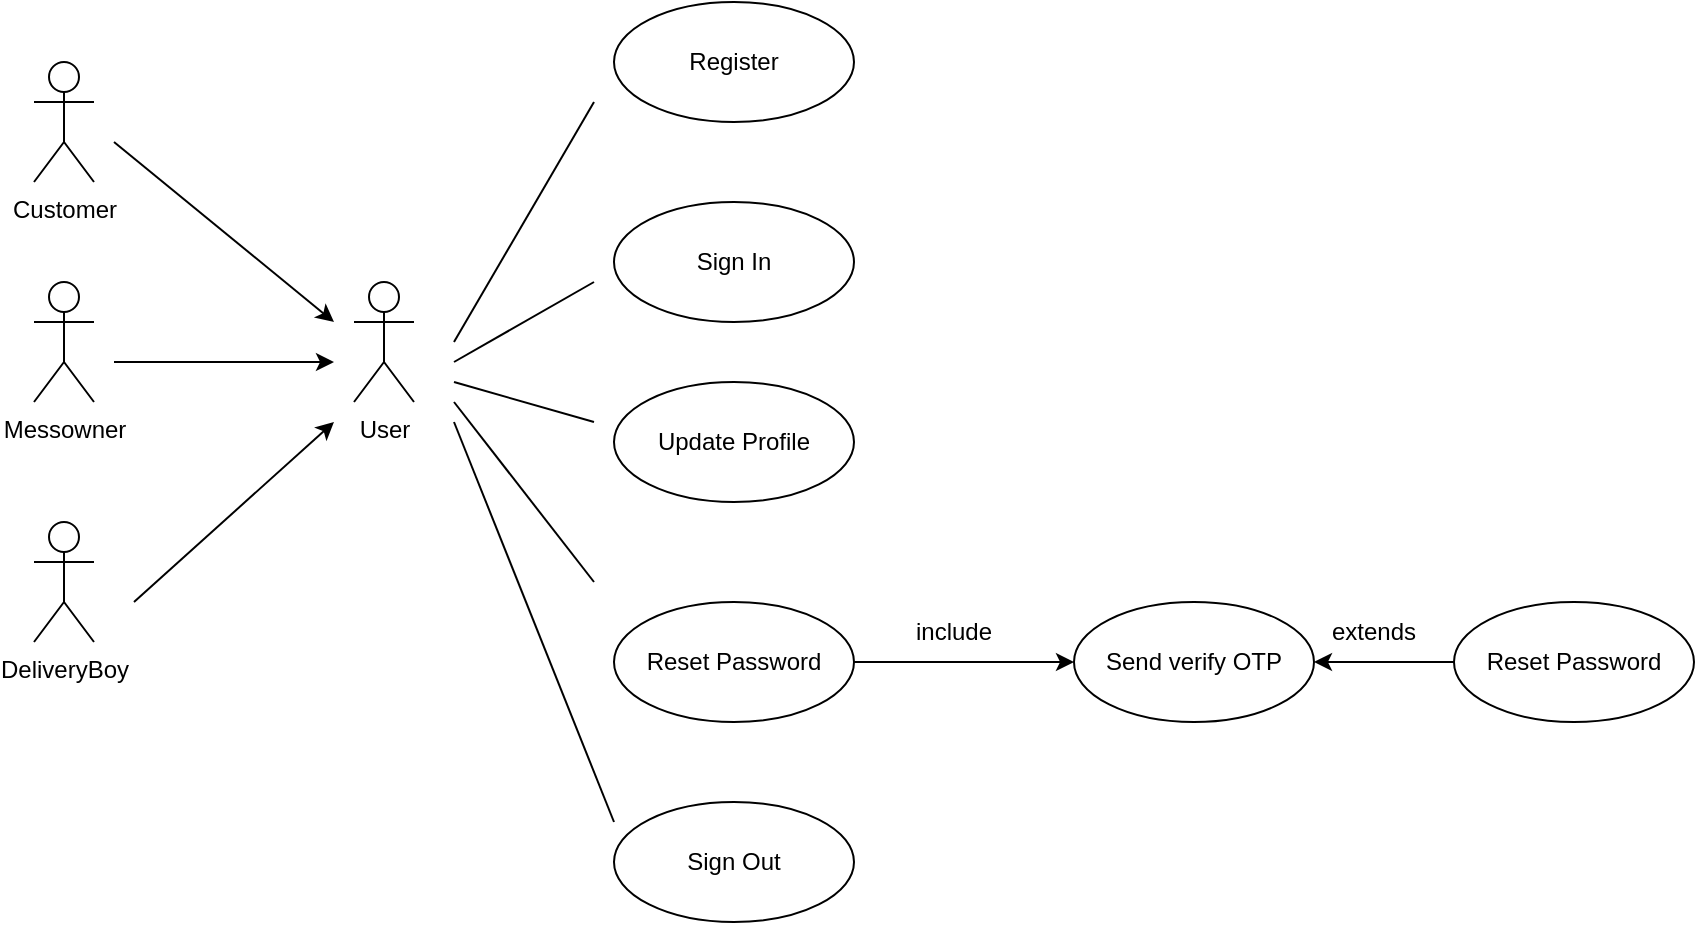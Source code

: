 <mxfile version="20.8.3" type="device" pages="4"><diagram id="K3Li0rXGpQ6QGuG89680" name="membershipModule1"><mxGraphModel dx="1050" dy="523" grid="1" gridSize="10" guides="1" tooltips="1" connect="1" arrows="1" fold="1" page="1" pageScale="1" pageWidth="850" pageHeight="1100" math="0" shadow="0"><root><mxCell id="0"/><mxCell id="1" parent="0"/><mxCell id="PRg7AxoKa6T8oJzJ2dKG-1" value="Customer" style="shape=umlActor;verticalLabelPosition=bottom;verticalAlign=top;html=1;outlineConnect=0;" vertex="1" parent="1"><mxGeometry x="120" y="80" width="30" height="60" as="geometry"/></mxCell><mxCell id="PRg7AxoKa6T8oJzJ2dKG-2" value="Messowner" style="shape=umlActor;verticalLabelPosition=bottom;verticalAlign=top;html=1;outlineConnect=0;" vertex="1" parent="1"><mxGeometry x="120" y="190" width="30" height="60" as="geometry"/></mxCell><mxCell id="PRg7AxoKa6T8oJzJ2dKG-3" value="DeliveryBoy&lt;br&gt;" style="shape=umlActor;verticalLabelPosition=bottom;verticalAlign=top;html=1;outlineConnect=0;" vertex="1" parent="1"><mxGeometry x="120" y="310" width="30" height="60" as="geometry"/></mxCell><mxCell id="PRg7AxoKa6T8oJzJ2dKG-6" value="User" style="shape=umlActor;verticalLabelPosition=bottom;verticalAlign=top;html=1;outlineConnect=0;" vertex="1" parent="1"><mxGeometry x="280" y="190" width="30" height="60" as="geometry"/></mxCell><mxCell id="PRg7AxoKa6T8oJzJ2dKG-9" value="" style="endArrow=classic;html=1;rounded=0;" edge="1" parent="1"><mxGeometry width="50" height="50" relative="1" as="geometry"><mxPoint x="160" y="120" as="sourcePoint"/><mxPoint x="270" y="210" as="targetPoint"/></mxGeometry></mxCell><mxCell id="PRg7AxoKa6T8oJzJ2dKG-10" value="" style="endArrow=classic;html=1;rounded=0;" edge="1" parent="1"><mxGeometry width="50" height="50" relative="1" as="geometry"><mxPoint x="160" y="230" as="sourcePoint"/><mxPoint x="270" y="230" as="targetPoint"/></mxGeometry></mxCell><mxCell id="PRg7AxoKa6T8oJzJ2dKG-11" value="" style="endArrow=classic;html=1;rounded=0;" edge="1" parent="1"><mxGeometry width="50" height="50" relative="1" as="geometry"><mxPoint x="170" y="350" as="sourcePoint"/><mxPoint x="270" y="260" as="targetPoint"/></mxGeometry></mxCell><mxCell id="PRg7AxoKa6T8oJzJ2dKG-12" value="Register" style="ellipse;whiteSpace=wrap;html=1;" vertex="1" parent="1"><mxGeometry x="410" y="50" width="120" height="60" as="geometry"/></mxCell><mxCell id="PRg7AxoKa6T8oJzJ2dKG-13" value="Sign In" style="ellipse;whiteSpace=wrap;html=1;" vertex="1" parent="1"><mxGeometry x="410" y="150" width="120" height="60" as="geometry"/></mxCell><mxCell id="PRg7AxoKa6T8oJzJ2dKG-14" value="Update Profile" style="ellipse;whiteSpace=wrap;html=1;" vertex="1" parent="1"><mxGeometry x="410" y="240" width="120" height="60" as="geometry"/></mxCell><mxCell id="PRg7AxoKa6T8oJzJ2dKG-15" value="Reset Password" style="ellipse;whiteSpace=wrap;html=1;" vertex="1" parent="1"><mxGeometry x="410" y="350" width="120" height="60" as="geometry"/></mxCell><mxCell id="PRg7AxoKa6T8oJzJ2dKG-16" value="Sign Out" style="ellipse;whiteSpace=wrap;html=1;" vertex="1" parent="1"><mxGeometry x="410" y="450" width="120" height="60" as="geometry"/></mxCell><mxCell id="PRg7AxoKa6T8oJzJ2dKG-17" value="" style="endArrow=none;html=1;rounded=0;" edge="1" parent="1"><mxGeometry width="50" height="50" relative="1" as="geometry"><mxPoint x="330" y="220" as="sourcePoint"/><mxPoint x="400" y="100" as="targetPoint"/></mxGeometry></mxCell><mxCell id="PRg7AxoKa6T8oJzJ2dKG-18" value="" style="endArrow=none;html=1;rounded=0;" edge="1" parent="1"><mxGeometry width="50" height="50" relative="1" as="geometry"><mxPoint x="330" y="230" as="sourcePoint"/><mxPoint x="400" y="190" as="targetPoint"/></mxGeometry></mxCell><mxCell id="PRg7AxoKa6T8oJzJ2dKG-19" value="" style="endArrow=none;html=1;rounded=0;" edge="1" parent="1"><mxGeometry width="50" height="50" relative="1" as="geometry"><mxPoint x="330" y="240" as="sourcePoint"/><mxPoint x="400" y="260" as="targetPoint"/></mxGeometry></mxCell><mxCell id="PRg7AxoKa6T8oJzJ2dKG-20" value="" style="endArrow=none;html=1;rounded=0;" edge="1" parent="1"><mxGeometry width="50" height="50" relative="1" as="geometry"><mxPoint x="330" y="250" as="sourcePoint"/><mxPoint x="400" y="340" as="targetPoint"/></mxGeometry></mxCell><mxCell id="PRg7AxoKa6T8oJzJ2dKG-21" value="" style="endArrow=none;html=1;rounded=0;" edge="1" parent="1"><mxGeometry width="50" height="50" relative="1" as="geometry"><mxPoint x="330" y="260" as="sourcePoint"/><mxPoint x="410" y="460" as="targetPoint"/></mxGeometry></mxCell><mxCell id="PRg7AxoKa6T8oJzJ2dKG-23" value="" style="endArrow=classic;html=1;rounded=0;exitX=1;exitY=0.5;exitDx=0;exitDy=0;" edge="1" parent="1" source="PRg7AxoKa6T8oJzJ2dKG-15"><mxGeometry width="50" height="50" relative="1" as="geometry"><mxPoint x="400" y="300" as="sourcePoint"/><mxPoint x="640" y="380" as="targetPoint"/></mxGeometry></mxCell><mxCell id="PRg7AxoKa6T8oJzJ2dKG-27" value="Send verify OTP" style="ellipse;whiteSpace=wrap;html=1;" vertex="1" parent="1"><mxGeometry x="640" y="350" width="120" height="60" as="geometry"/></mxCell><mxCell id="PRg7AxoKa6T8oJzJ2dKG-29" value="Reset Password" style="ellipse;whiteSpace=wrap;html=1;" vertex="1" parent="1"><mxGeometry x="830" y="350" width="120" height="60" as="geometry"/></mxCell><mxCell id="PRg7AxoKa6T8oJzJ2dKG-30" value="include" style="text;html=1;strokeColor=none;fillColor=none;align=center;verticalAlign=middle;whiteSpace=wrap;rounded=0;" vertex="1" parent="1"><mxGeometry x="550" y="350" width="60" height="30" as="geometry"/></mxCell><mxCell id="PRg7AxoKa6T8oJzJ2dKG-33" value="extends" style="text;html=1;strokeColor=none;fillColor=none;align=center;verticalAlign=middle;whiteSpace=wrap;rounded=0;" vertex="1" parent="1"><mxGeometry x="760" y="350" width="60" height="30" as="geometry"/></mxCell><mxCell id="PRg7AxoKa6T8oJzJ2dKG-34" value="" style="endArrow=classic;html=1;rounded=0;exitX=0;exitY=0.5;exitDx=0;exitDy=0;entryX=1;entryY=0.5;entryDx=0;entryDy=0;" edge="1" parent="1" source="PRg7AxoKa6T8oJzJ2dKG-29" target="PRg7AxoKa6T8oJzJ2dKG-27"><mxGeometry width="50" height="50" relative="1" as="geometry"><mxPoint x="400" y="300" as="sourcePoint"/><mxPoint x="450" y="250" as="targetPoint"/></mxGeometry></mxCell></root></mxGraphModel></diagram><diagram id="TF4ea_zOYWXM7gTryKuQ" name="Messowner"><mxGraphModel dx="2600" dy="1972" grid="1" gridSize="10" guides="1" tooltips="1" connect="1" arrows="1" fold="1" page="1" pageScale="1" pageWidth="850" pageHeight="1100" math="0" shadow="0"><root><mxCell id="0"/><mxCell id="1" parent="0"/><mxCell id="Q73rb9citijdGfKwGDel-1" value="MessOwner" style="shape=umlActor;verticalLabelPosition=bottom;verticalAlign=top;html=1;outlineConnect=0;" vertex="1" parent="1"><mxGeometry x="-40" y="230" width="30" height="60" as="geometry"/></mxCell><mxCell id="Q73rb9citijdGfKwGDel-3" value="DashBoard" style="ellipse;whiteSpace=wrap;html=1;" vertex="1" parent="1"><mxGeometry x="160" y="-150" width="120" height="50" as="geometry"/></mxCell><mxCell id="Q73rb9citijdGfKwGDel-4" value="Tiffin" style="ellipse;whiteSpace=wrap;html=1;" vertex="1" parent="1"><mxGeometry x="160" y="130" width="120" height="50" as="geometry"/></mxCell><mxCell id="Q73rb9citijdGfKwGDel-5" value="DeliveryBoy" style="ellipse;whiteSpace=wrap;html=1;" vertex="1" parent="1"><mxGeometry x="160" y="380" width="120" height="50" as="geometry"/></mxCell><mxCell id="Q73rb9citijdGfKwGDel-6" value="Active Customers" style="ellipse;whiteSpace=wrap;html=1;" vertex="1" parent="1"><mxGeometry x="160" y="530" width="120" height="50" as="geometry"/></mxCell><mxCell id="Q73rb9citijdGfKwGDel-8" value="DeliveryBoy&lt;br&gt;Details" style="ellipse;whiteSpace=wrap;html=1;" vertex="1" parent="1"><mxGeometry x="350" y="380" width="120" height="50" as="geometry"/></mxCell><mxCell id="Q73rb9citijdGfKwGDel-9" value="Add" style="ellipse;whiteSpace=wrap;html=1;" vertex="1" parent="1"><mxGeometry x="530" y="310" width="120" height="50" as="geometry"/></mxCell><mxCell id="Q73rb9citijdGfKwGDel-10" value="Delete" style="ellipse;whiteSpace=wrap;html=1;" vertex="1" parent="1"><mxGeometry x="530" y="410" width="120" height="50" as="geometry"/></mxCell><mxCell id="Q73rb9citijdGfKwGDel-11" value="Customer List" style="ellipse;whiteSpace=wrap;html=1;" vertex="1" parent="1"><mxGeometry x="350" y="525" width="120" height="50" as="geometry"/></mxCell><mxCell id="Q73rb9citijdGfKwGDel-12" value="Previous Orders" style="ellipse;whiteSpace=wrap;html=1;" vertex="1" parent="1"><mxGeometry x="540" y="525" width="120" height="50" as="geometry"/></mxCell><mxCell id="Q73rb9citijdGfKwGDel-14" value="Show" style="ellipse;whiteSpace=wrap;html=1;" vertex="1" parent="1"><mxGeometry x="350" y="70" width="120" height="50" as="geometry"/></mxCell><mxCell id="Q73rb9citijdGfKwGDel-16" value="Add" style="ellipse;whiteSpace=wrap;html=1;" vertex="1" parent="1"><mxGeometry x="350" y="200" width="120" height="50" as="geometry"/></mxCell><mxCell id="Q73rb9citijdGfKwGDel-18" value="Delete" style="ellipse;whiteSpace=wrap;html=1;" vertex="1" parent="1"><mxGeometry x="550" y="30" width="120" height="50" as="geometry"/></mxCell><mxCell id="Q73rb9citijdGfKwGDel-19" value="Edit" style="ellipse;whiteSpace=wrap;html=1;" vertex="1" parent="1"><mxGeometry x="550" y="110" width="120" height="50" as="geometry"/></mxCell><mxCell id="Q73rb9citijdGfKwGDel-20" value="Un-prepared orders" style="ellipse;whiteSpace=wrap;html=1;" vertex="1" parent="1"><mxGeometry x="340" y="-260" width="120" height="50" as="geometry"/></mxCell><mxCell id="Q73rb9citijdGfKwGDel-21" value="Pending orders" style="ellipse;whiteSpace=wrap;html=1;" vertex="1" parent="1"><mxGeometry x="340" y="-190" width="120" height="50" as="geometry"/></mxCell><mxCell id="Q73rb9citijdGfKwGDel-22" value="Un-delivered orders" style="ellipse;whiteSpace=wrap;html=1;" vertex="1" parent="1"><mxGeometry x="340" y="-100" width="120" height="50" as="geometry"/></mxCell><mxCell id="Q73rb9citijdGfKwGDel-23" value="Delivered orders" style="ellipse;whiteSpace=wrap;html=1;" vertex="1" parent="1"><mxGeometry x="340" y="-30" width="120" height="50" as="geometry"/></mxCell><mxCell id="Q73rb9citijdGfKwGDel-24" value="Assign Delivery Boy" style="ellipse;whiteSpace=wrap;html=1;" vertex="1" parent="1"><mxGeometry x="530" y="-100" width="120" height="50" as="geometry"/></mxCell><mxCell id="Q73rb9citijdGfKwGDel-25" value="" style="endArrow=classic;html=1;rounded=0;entryX=-0.02;entryY=0.66;entryDx=0;entryDy=0;entryPerimeter=0;" edge="1" parent="1" target="Q73rb9citijdGfKwGDel-4"><mxGeometry width="50" height="50" relative="1" as="geometry"><mxPoint x="20" y="260" as="sourcePoint"/><mxPoint x="150" y="170" as="targetPoint"/></mxGeometry></mxCell><mxCell id="Q73rb9citijdGfKwGDel-27" value="" style="endArrow=classic;html=1;rounded=0;entryX=-0.007;entryY=0.676;entryDx=0;entryDy=0;entryPerimeter=0;" edge="1" parent="1" target="Q73rb9citijdGfKwGDel-3"><mxGeometry width="50" height="50" relative="1" as="geometry"><mxPoint x="20" y="246" as="sourcePoint"/><mxPoint x="150" y="-120" as="targetPoint"/></mxGeometry></mxCell><mxCell id="Q73rb9citijdGfKwGDel-28" value="" style="endArrow=classic;html=1;rounded=0;entryX=0;entryY=0.5;entryDx=0;entryDy=0;" edge="1" parent="1" target="Q73rb9citijdGfKwGDel-5"><mxGeometry width="50" height="50" relative="1" as="geometry"><mxPoint x="20" y="280" as="sourcePoint"/><mxPoint x="450" y="30" as="targetPoint"/></mxGeometry></mxCell><mxCell id="Q73rb9citijdGfKwGDel-29" value="" style="endArrow=classic;html=1;rounded=0;entryX=0.013;entryY=0.308;entryDx=0;entryDy=0;entryPerimeter=0;" edge="1" parent="1" target="Q73rb9citijdGfKwGDel-6"><mxGeometry width="50" height="50" relative="1" as="geometry"><mxPoint x="20" y="300" as="sourcePoint"/><mxPoint x="450" y="270" as="targetPoint"/></mxGeometry></mxCell><mxCell id="YGouMmX7N5HC7tVR-31I-1" value="" style="endArrow=classic;html=1;rounded=0;exitX=1;exitY=0.5;exitDx=0;exitDy=0;entryX=0;entryY=0.5;entryDx=0;entryDy=0;" edge="1" parent="1" source="Q73rb9citijdGfKwGDel-5" target="Q73rb9citijdGfKwGDel-8"><mxGeometry width="50" height="50" relative="1" as="geometry"><mxPoint x="400" y="430" as="sourcePoint"/><mxPoint x="450" y="380" as="targetPoint"/></mxGeometry></mxCell><mxCell id="YGouMmX7N5HC7tVR-31I-2" value="" style="endArrow=classic;html=1;rounded=0;entryX=0.017;entryY=0.676;entryDx=0;entryDy=0;entryPerimeter=0;" edge="1" parent="1" source="Q73rb9citijdGfKwGDel-8" target="Q73rb9citijdGfKwGDel-9"><mxGeometry width="50" height="50" relative="1" as="geometry"><mxPoint x="400" y="430" as="sourcePoint"/><mxPoint x="450" y="380" as="targetPoint"/></mxGeometry></mxCell><mxCell id="YGouMmX7N5HC7tVR-31I-3" value="" style="endArrow=classic;html=1;rounded=0;entryX=0;entryY=0.5;entryDx=0;entryDy=0;" edge="1" parent="1" source="Q73rb9citijdGfKwGDel-8" target="Q73rb9citijdGfKwGDel-10"><mxGeometry width="50" height="50" relative="1" as="geometry"><mxPoint x="400" y="430" as="sourcePoint"/><mxPoint x="450" y="380" as="targetPoint"/></mxGeometry></mxCell><mxCell id="YGouMmX7N5HC7tVR-31I-4" value="" style="endArrow=classic;html=1;rounded=0;exitX=1;exitY=0.5;exitDx=0;exitDy=0;" edge="1" parent="1" source="Q73rb9citijdGfKwGDel-6"><mxGeometry width="50" height="50" relative="1" as="geometry"><mxPoint x="400" y="430" as="sourcePoint"/><mxPoint x="350" y="555" as="targetPoint"/></mxGeometry></mxCell><mxCell id="YGouMmX7N5HC7tVR-31I-5" value="" style="endArrow=classic;html=1;rounded=0;exitX=1;exitY=0.5;exitDx=0;exitDy=0;" edge="1" parent="1" source="Q73rb9citijdGfKwGDel-11" target="Q73rb9citijdGfKwGDel-12"><mxGeometry width="50" height="50" relative="1" as="geometry"><mxPoint x="400" y="430" as="sourcePoint"/><mxPoint x="450" y="380" as="targetPoint"/></mxGeometry></mxCell><mxCell id="YGouMmX7N5HC7tVR-31I-6" value="" style="endArrow=classic;html=1;rounded=0;exitX=0.967;exitY=0.26;exitDx=0;exitDy=0;exitPerimeter=0;entryX=0;entryY=0.5;entryDx=0;entryDy=0;" edge="1" parent="1" source="Q73rb9citijdGfKwGDel-4" target="Q73rb9citijdGfKwGDel-14"><mxGeometry width="50" height="50" relative="1" as="geometry"><mxPoint x="400" y="190" as="sourcePoint"/><mxPoint x="450" y="140" as="targetPoint"/></mxGeometry></mxCell><mxCell id="YGouMmX7N5HC7tVR-31I-7" value="" style="endArrow=classic;html=1;rounded=0;exitX=1;exitY=1;exitDx=0;exitDy=0;entryX=0;entryY=0.5;entryDx=0;entryDy=0;" edge="1" parent="1" source="Q73rb9citijdGfKwGDel-4" target="Q73rb9citijdGfKwGDel-16"><mxGeometry width="50" height="50" relative="1" as="geometry"><mxPoint x="400" y="190" as="sourcePoint"/><mxPoint x="450" y="140" as="targetPoint"/></mxGeometry></mxCell><mxCell id="YGouMmX7N5HC7tVR-31I-8" value="" style="endArrow=classic;html=1;rounded=0;entryX=0;entryY=0.5;entryDx=0;entryDy=0;" edge="1" parent="1" source="Q73rb9citijdGfKwGDel-14" target="Q73rb9citijdGfKwGDel-18"><mxGeometry width="50" height="50" relative="1" as="geometry"><mxPoint x="400" y="190" as="sourcePoint"/><mxPoint x="450" y="140" as="targetPoint"/></mxGeometry></mxCell><mxCell id="YGouMmX7N5HC7tVR-31I-9" value="" style="endArrow=classic;html=1;rounded=0;exitX=0.93;exitY=0.756;exitDx=0;exitDy=0;exitPerimeter=0;entryX=0;entryY=0.5;entryDx=0;entryDy=0;" edge="1" parent="1" source="Q73rb9citijdGfKwGDel-14" target="Q73rb9citijdGfKwGDel-19"><mxGeometry width="50" height="50" relative="1" as="geometry"><mxPoint x="400" y="190" as="sourcePoint"/><mxPoint x="450" y="140" as="targetPoint"/></mxGeometry></mxCell><mxCell id="YGouMmX7N5HC7tVR-31I-10" value="" style="endArrow=classic;html=1;rounded=0;entryX=0;entryY=0.5;entryDx=0;entryDy=0;exitX=1;exitY=0.5;exitDx=0;exitDy=0;" edge="1" parent="1" source="Q73rb9citijdGfKwGDel-22" target="Q73rb9citijdGfKwGDel-24"><mxGeometry width="50" height="50" relative="1" as="geometry"><mxPoint x="400" y="30" as="sourcePoint"/><mxPoint x="450" y="-20" as="targetPoint"/></mxGeometry></mxCell><mxCell id="YGouMmX7N5HC7tVR-31I-11" value="" style="endArrow=classic;html=1;rounded=0;entryX=0;entryY=0.5;entryDx=0;entryDy=0;" edge="1" parent="1" source="Q73rb9citijdGfKwGDel-3" target="Q73rb9citijdGfKwGDel-23"><mxGeometry width="50" height="50" relative="1" as="geometry"><mxPoint x="400" y="30" as="sourcePoint"/><mxPoint x="450" y="-20" as="targetPoint"/></mxGeometry></mxCell><mxCell id="YGouMmX7N5HC7tVR-31I-12" value="" style="endArrow=classic;html=1;rounded=0;entryX=0;entryY=0.5;entryDx=0;entryDy=0;" edge="1" parent="1" source="Q73rb9citijdGfKwGDel-3" target="Q73rb9citijdGfKwGDel-22"><mxGeometry width="50" height="50" relative="1" as="geometry"><mxPoint x="400" y="30" as="sourcePoint"/><mxPoint x="450" y="-20" as="targetPoint"/></mxGeometry></mxCell><mxCell id="YGouMmX7N5HC7tVR-31I-13" value="" style="endArrow=classic;html=1;rounded=0;exitX=1;exitY=0;exitDx=0;exitDy=0;entryX=0;entryY=0.5;entryDx=0;entryDy=0;" edge="1" parent="1" source="Q73rb9citijdGfKwGDel-3" target="Q73rb9citijdGfKwGDel-21"><mxGeometry width="50" height="50" relative="1" as="geometry"><mxPoint x="400" y="30" as="sourcePoint"/><mxPoint x="450" y="-20" as="targetPoint"/></mxGeometry></mxCell><mxCell id="YGouMmX7N5HC7tVR-31I-14" value="" style="endArrow=classic;html=1;rounded=0;exitX=0.583;exitY=0;exitDx=0;exitDy=0;exitPerimeter=0;entryX=0;entryY=0.5;entryDx=0;entryDy=0;" edge="1" parent="1" source="Q73rb9citijdGfKwGDel-3" target="Q73rb9citijdGfKwGDel-20"><mxGeometry width="50" height="50" relative="1" as="geometry"><mxPoint x="400" y="30" as="sourcePoint"/><mxPoint x="450" y="-20" as="targetPoint"/></mxGeometry></mxCell></root></mxGraphModel></diagram><diagram id="Mz11Z9VtkVQhES1PuWUQ" name="Customer"><mxGraphModel dx="1050" dy="523" grid="1" gridSize="10" guides="1" tooltips="1" connect="1" arrows="1" fold="1" page="1" pageScale="1" pageWidth="850" pageHeight="1100" math="0" shadow="0"><root><mxCell id="0"/><mxCell id="1" parent="0"/><mxCell id="brr2j2GcOqaXMbkpcIys-1" value="&lt;b&gt;Customer&lt;/b&gt;" style="shape=umlActor;verticalLabelPosition=bottom;verticalAlign=top;html=1;outlineConnect=0;labelBackgroundColor=none;fontSize=13;fontColor=#000000;gradientColor=#C29494;" vertex="1" parent="1"><mxGeometry x="420" y="464" width="28" height="40" as="geometry"/></mxCell><mxCell id="brr2j2GcOqaXMbkpcIys-2" value="Search" style="ellipse;whiteSpace=wrap;html=1;labelBackgroundColor=none;fontSize=13;fontColor=#000000;gradientColor=#C29494;" vertex="1" parent="1"><mxGeometry x="532" y="353" width="120" height="39" as="geometry"/></mxCell><mxCell id="brr2j2GcOqaXMbkpcIys-3" value="Profile" style="ellipse;whiteSpace=wrap;html=1;labelBackgroundColor=none;fontSize=13;fontColor=#000000;gradientColor=#C29494;" vertex="1" parent="1"><mxGeometry x="612" y="435" width="120" height="45" as="geometry"/></mxCell><mxCell id="brr2j2GcOqaXMbkpcIys-4" value="Dashboard" style="ellipse;whiteSpace=wrap;html=1;labelBackgroundColor=none;fontSize=13;fontColor=#000000;gradientColor=#C29494;" vertex="1" parent="1"><mxGeometry x="608" y="536" width="120" height="38" as="geometry"/></mxCell><mxCell id="brr2j2GcOqaXMbkpcIys-5" value="Previous Orders" style="ellipse;whiteSpace=wrap;html=1;labelBackgroundColor=none;fontSize=13;fontColor=#000000;gradientColor=#C29494;" vertex="1" parent="1"><mxGeometry x="492" y="600" width="120" height="39" as="geometry"/></mxCell><mxCell id="brr2j2GcOqaXMbkpcIys-6" value="" style="endArrow=classic;html=1;rounded=0;fontSize=13;fontColor=#000000;" edge="1" parent="1"><mxGeometry width="50" height="50" relative="1" as="geometry"><mxPoint x="468" y="480" as="sourcePoint"/><mxPoint x="564" y="392" as="targetPoint"/></mxGeometry></mxCell><mxCell id="brr2j2GcOqaXMbkpcIys-7" value="" style="endArrow=classic;html=1;rounded=0;fontSize=13;fontColor=#000000;" edge="1" parent="1"><mxGeometry width="50" height="50" relative="1" as="geometry"><mxPoint x="468" y="480" as="sourcePoint"/><mxPoint x="606" y="464" as="targetPoint"/></mxGeometry></mxCell><mxCell id="brr2j2GcOqaXMbkpcIys-8" value="" style="endArrow=classic;html=1;rounded=0;fontSize=13;fontColor=#000000;" edge="1" parent="1"><mxGeometry width="50" height="50" relative="1" as="geometry"><mxPoint x="468" y="480" as="sourcePoint"/><mxPoint x="526" y="600" as="targetPoint"/></mxGeometry></mxCell><mxCell id="brr2j2GcOqaXMbkpcIys-9" value="" style="endArrow=classic;html=1;rounded=0;fontSize=13;fontColor=#000000;" edge="1" parent="1"><mxGeometry width="50" height="50" relative="1" as="geometry"><mxPoint x="468" y="480" as="sourcePoint"/><mxPoint x="606" y="550" as="targetPoint"/></mxGeometry></mxCell><mxCell id="brr2j2GcOqaXMbkpcIys-10" value="Edit Profile" style="ellipse;whiteSpace=wrap;html=1;labelBackgroundColor=none;fontSize=13;fontColor=#000000;gradientColor=#C29494;" vertex="1" parent="1"><mxGeometry x="784" y="368" width="120" height="45" as="geometry"/></mxCell><mxCell id="brr2j2GcOqaXMbkpcIys-11" value="Change Password" style="ellipse;whiteSpace=wrap;html=1;labelBackgroundColor=none;fontSize=13;fontColor=#000000;gradientColor=#C29494;" vertex="1" parent="1"><mxGeometry x="792" y="459" width="120" height="45" as="geometry"/></mxCell><mxCell id="brr2j2GcOqaXMbkpcIys-12" value="Update" style="ellipse;whiteSpace=wrap;html=1;labelBackgroundColor=none;fontSize=13;fontColor=#000000;gradientColor=#C29494;" vertex="1" parent="1"><mxGeometry x="968" y="368" width="120" height="45" as="geometry"/></mxCell><mxCell id="brr2j2GcOqaXMbkpcIys-13" value="New Password" style="ellipse;whiteSpace=wrap;html=1;labelBackgroundColor=none;fontSize=13;fontColor=#000000;gradientColor=#C29494;" vertex="1" parent="1"><mxGeometry x="984" y="459" width="120" height="45" as="geometry"/></mxCell><mxCell id="brr2j2GcOqaXMbkpcIys-14" value="" style="endArrow=classic;html=1;rounded=0;fontSize=13;fontColor=#000000;entryX=0.013;entryY=0.599;entryDx=0;entryDy=0;entryPerimeter=0;" edge="1" parent="1" target="brr2j2GcOqaXMbkpcIys-10"><mxGeometry width="50" height="50" relative="1" as="geometry"><mxPoint x="732" y="450" as="sourcePoint"/><mxPoint x="782" y="400" as="targetPoint"/></mxGeometry></mxCell><mxCell id="brr2j2GcOqaXMbkpcIys-15" value="" style="endArrow=classic;html=1;rounded=0;fontSize=13;fontColor=#000000;entryX=0;entryY=0.5;entryDx=0;entryDy=0;" edge="1" parent="1" target="brr2j2GcOqaXMbkpcIys-11"><mxGeometry width="50" height="50" relative="1" as="geometry"><mxPoint x="732" y="464" as="sourcePoint"/><mxPoint x="782" y="414" as="targetPoint"/></mxGeometry></mxCell><mxCell id="brr2j2GcOqaXMbkpcIys-16" value="" style="endArrow=classic;html=1;rounded=0;fontSize=13;fontColor=#000000;entryX=0;entryY=0.5;entryDx=0;entryDy=0;" edge="1" parent="1" target="brr2j2GcOqaXMbkpcIys-12"><mxGeometry width="50" height="50" relative="1" as="geometry"><mxPoint x="904" y="392" as="sourcePoint"/><mxPoint x="954" y="342" as="targetPoint"/></mxGeometry></mxCell><mxCell id="brr2j2GcOqaXMbkpcIys-17" value="" style="endArrow=classic;html=1;rounded=0;fontSize=13;fontColor=#000000;entryX=0;entryY=0.5;entryDx=0;entryDy=0;exitX=1;exitY=0.5;exitDx=0;exitDy=0;" edge="1" parent="1" source="brr2j2GcOqaXMbkpcIys-11" target="brr2j2GcOqaXMbkpcIys-13"><mxGeometry width="50" height="50" relative="1" as="geometry"><mxPoint x="904" y="474" as="sourcePoint"/><mxPoint x="954" y="424" as="targetPoint"/></mxGeometry></mxCell><mxCell id="brr2j2GcOqaXMbkpcIys-18" value="Creating Order" style="ellipse;whiteSpace=wrap;html=1;labelBackgroundColor=none;fontSize=13;fontColor=#000000;gradientColor=#C29494;" vertex="1" parent="1"><mxGeometry x="776" y="581" width="120" height="38" as="geometry"/></mxCell><mxCell id="brr2j2GcOqaXMbkpcIys-19" value="" style="endArrow=classic;html=1;rounded=0;fontSize=13;fontColor=#000000;entryX=0;entryY=0;entryDx=0;entryDy=0;" edge="1" parent="1" target="brr2j2GcOqaXMbkpcIys-18"><mxGeometry width="50" height="50" relative="1" as="geometry"><mxPoint x="728" y="563.5" as="sourcePoint"/><mxPoint x="788" y="581" as="targetPoint"/></mxGeometry></mxCell></root></mxGraphModel></diagram><diagram id="sqMx4u4vU21weSmlfdjm" name="DeliveryBoy"><mxGraphModel dx="1050" dy="523" grid="1" gridSize="10" guides="1" tooltips="1" connect="1" arrows="1" fold="1" page="1" pageScale="1" pageWidth="850" pageHeight="1100" math="0" shadow="0"><root><mxCell id="0"/><mxCell id="1" parent="0"/><mxCell id="ro87t3krS0pCsXLjM4o4-1" value="&lt;b&gt;Delivery Boy&lt;/b&gt;" style="shape=umlActor;verticalLabelPosition=bottom;verticalAlign=top;html=1;outlineConnect=0;labelBackgroundColor=none;fontSize=13;fontColor=#000000;gradientColor=#C29494;" vertex="1" parent="1"><mxGeometry x="432" y="464" width="24" height="40" as="geometry"/></mxCell><mxCell id="ro87t3krS0pCsXLjM4o4-2" value="Profile" style="ellipse;whiteSpace=wrap;html=1;labelBackgroundColor=none;fontSize=13;fontColor=#000000;gradientColor=#C29494;" vertex="1" parent="1"><mxGeometry x="612" y="435" width="120" height="45" as="geometry"/></mxCell><mxCell id="ro87t3krS0pCsXLjM4o4-3" value="Dashboard" style="ellipse;whiteSpace=wrap;html=1;labelBackgroundColor=none;fontSize=13;fontColor=#000000;gradientColor=#C29494;" vertex="1" parent="1"><mxGeometry x="608" y="536" width="120" height="38" as="geometry"/></mxCell><mxCell id="ro87t3krS0pCsXLjM4o4-4" value="" style="endArrow=classic;html=1;rounded=0;fontSize=13;fontColor=#000000;" edge="1" parent="1"><mxGeometry width="50" height="50" relative="1" as="geometry"><mxPoint x="468" y="480" as="sourcePoint"/><mxPoint x="606" y="464" as="targetPoint"/></mxGeometry></mxCell><mxCell id="ro87t3krS0pCsXLjM4o4-5" value="" style="endArrow=classic;html=1;rounded=0;fontSize=13;fontColor=#000000;" edge="1" parent="1"><mxGeometry width="50" height="50" relative="1" as="geometry"><mxPoint x="468" y="480" as="sourcePoint"/><mxPoint x="606" y="550" as="targetPoint"/></mxGeometry></mxCell><mxCell id="ro87t3krS0pCsXLjM4o4-6" value="Edit Profile" style="ellipse;whiteSpace=wrap;html=1;labelBackgroundColor=none;fontSize=13;fontColor=#000000;gradientColor=#C29494;" vertex="1" parent="1"><mxGeometry x="784" y="368" width="120" height="45" as="geometry"/></mxCell><mxCell id="ro87t3krS0pCsXLjM4o4-7" value="Change Password" style="ellipse;whiteSpace=wrap;html=1;labelBackgroundColor=none;fontSize=13;fontColor=#000000;gradientColor=#C29494;" vertex="1" parent="1"><mxGeometry x="792" y="459" width="120" height="45" as="geometry"/></mxCell><mxCell id="ro87t3krS0pCsXLjM4o4-8" value="Update" style="ellipse;whiteSpace=wrap;html=1;labelBackgroundColor=none;fontSize=13;fontColor=#000000;gradientColor=#C29494;" vertex="1" parent="1"><mxGeometry x="968" y="368" width="120" height="45" as="geometry"/></mxCell><mxCell id="ro87t3krS0pCsXLjM4o4-9" value="New Password" style="ellipse;whiteSpace=wrap;html=1;labelBackgroundColor=none;fontSize=13;fontColor=#000000;gradientColor=#C29494;" vertex="1" parent="1"><mxGeometry x="984" y="459" width="120" height="45" as="geometry"/></mxCell><mxCell id="ro87t3krS0pCsXLjM4o4-10" value="" style="endArrow=classic;html=1;rounded=0;fontSize=13;fontColor=#000000;entryX=0.013;entryY=0.599;entryDx=0;entryDy=0;entryPerimeter=0;" edge="1" parent="1" target="ro87t3krS0pCsXLjM4o4-6"><mxGeometry width="50" height="50" relative="1" as="geometry"><mxPoint x="732" y="450" as="sourcePoint"/><mxPoint x="782" y="400" as="targetPoint"/></mxGeometry></mxCell><mxCell id="ro87t3krS0pCsXLjM4o4-11" value="" style="endArrow=classic;html=1;rounded=0;fontSize=13;fontColor=#000000;entryX=0;entryY=0.5;entryDx=0;entryDy=0;" edge="1" parent="1" target="ro87t3krS0pCsXLjM4o4-7"><mxGeometry width="50" height="50" relative="1" as="geometry"><mxPoint x="732" y="464" as="sourcePoint"/><mxPoint x="782" y="414" as="targetPoint"/></mxGeometry></mxCell><mxCell id="ro87t3krS0pCsXLjM4o4-12" value="" style="endArrow=classic;html=1;rounded=0;fontSize=13;fontColor=#000000;entryX=0;entryY=0.5;entryDx=0;entryDy=0;" edge="1" parent="1" target="ro87t3krS0pCsXLjM4o4-8"><mxGeometry width="50" height="50" relative="1" as="geometry"><mxPoint x="904" y="392" as="sourcePoint"/><mxPoint x="954" y="342" as="targetPoint"/></mxGeometry></mxCell><mxCell id="ro87t3krS0pCsXLjM4o4-13" value="" style="endArrow=classic;html=1;rounded=0;fontSize=13;fontColor=#000000;entryX=0;entryY=0.5;entryDx=0;entryDy=0;exitX=1;exitY=0.5;exitDx=0;exitDy=0;" edge="1" parent="1" source="ro87t3krS0pCsXLjM4o4-7" target="ro87t3krS0pCsXLjM4o4-9"><mxGeometry width="50" height="50" relative="1" as="geometry"><mxPoint x="904" y="474" as="sourcePoint"/><mxPoint x="954" y="424" as="targetPoint"/></mxGeometry></mxCell><mxCell id="ro87t3krS0pCsXLjM4o4-14" value="Delivery Details" style="ellipse;whiteSpace=wrap;html=1;labelBackgroundColor=none;fontSize=13;fontColor=#000000;gradientColor=#C29494;" vertex="1" parent="1"><mxGeometry x="776" y="581" width="120" height="38" as="geometry"/></mxCell><mxCell id="ro87t3krS0pCsXLjM4o4-15" value="" style="endArrow=classic;html=1;rounded=0;fontSize=13;fontColor=#000000;entryX=0;entryY=0;entryDx=0;entryDy=0;" edge="1" parent="1" target="ro87t3krS0pCsXLjM4o4-14"><mxGeometry width="50" height="50" relative="1" as="geometry"><mxPoint x="728" y="563.5" as="sourcePoint"/><mxPoint x="788" y="581" as="targetPoint"/></mxGeometry></mxCell></root></mxGraphModel></diagram></mxfile>